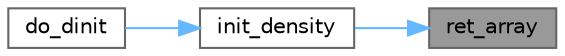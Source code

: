 digraph "ret_array"
{
 // LATEX_PDF_SIZE
  bgcolor="transparent";
  edge [fontname=Helvetica,fontsize=10,labelfontname=Helvetica,labelfontsize=10];
  node [fontname=Helvetica,fontsize=10,shape=box,height=0.2,width=0.4];
  rankdir="RL";
  Node1 [id="Node000001",label="ret_array",height=0.2,width=0.4,color="gray40", fillcolor="grey60", style="filled", fontcolor="black",tooltip=" "];
  Node1 -> Node2 [id="edge1_Node000001_Node000002",dir="back",color="steelblue1",style="solid",tooltip=" "];
  Node2 [id="Node000002",label="init_density",height=0.2,width=0.4,color="grey40", fillcolor="white", style="filled",URL="$dinit_8c.html#aaf4b691dc5d079394332aedad44ea9c9",tooltip=" "];
  Node2 -> Node3 [id="edge2_Node000002_Node000003",dir="back",color="steelblue1",style="solid",tooltip=" "];
  Node3 [id="Node000003",label="do_dinit",height=0.2,width=0.4,color="grey40", fillcolor="white", style="filled",URL="$dinit_8c.html#aa791ce91b1a00dfb19ecaf829dfc287a",tooltip=" "];
}
